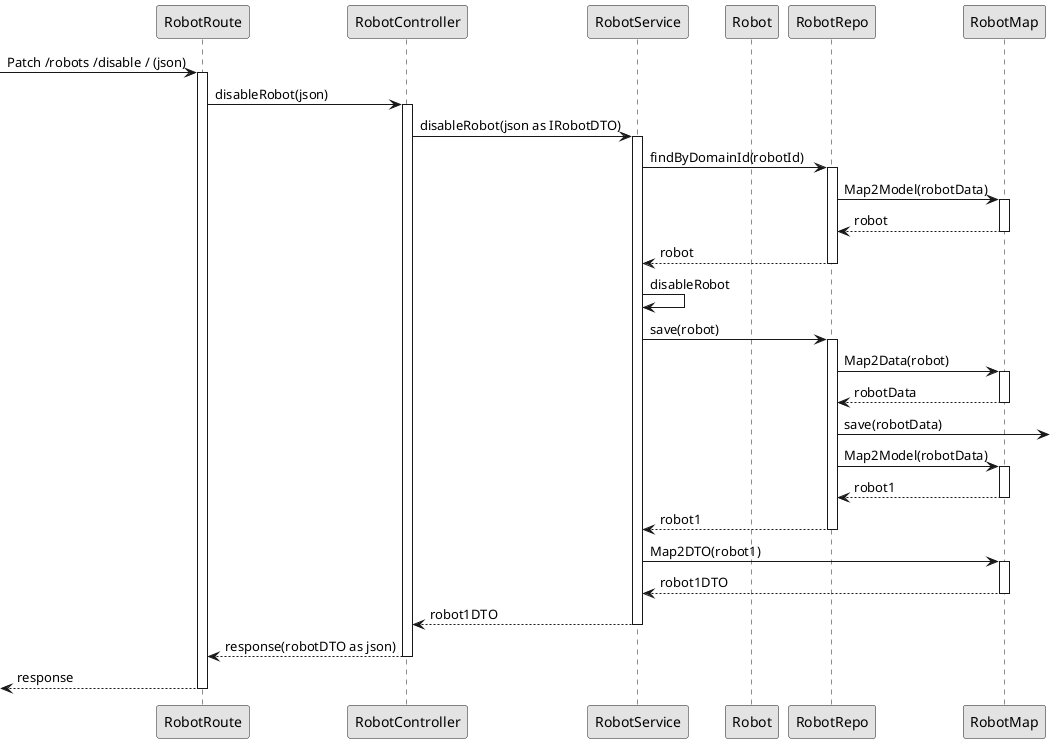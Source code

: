     @startuml
    'http://plantuml.com/skinparam.html
    skinparam monochrome true
    skinparam packageStyle rect
    skinparam shadowing false


    participant RobotRoute  as route
    participant RobotController as controller
    participant RobotService as service
    participant Robot as domain
    participant RobotRepo as repo
    participant RobotMap as mapper

    -> route: Patch /robots /disable / (json)
    activate route
    route -> controller: disableRobot(json)
    activate controller
        controller -> service: disableRobot(json as IRobotDTO)
        activate service
        service -> repo: findByDomainId(robotId)
        activate repo
        repo -> mapper: Map2Model(robotData)
        activate mapper
        mapper --> repo: robot
        deactivate
        repo --> service: robot
        deactivate
        service -> service: disableRobot
        service -> repo: save(robot)
        activate repo
        repo -> mapper: Map2Data(robot)
        activate mapper
        mapper --> repo: robotData
        deactivate
        repo -> : save(robotData)
        repo -> mapper: Map2Model(robotData)     
        activate mapper
        mapper --> repo: robot1
        deactivate
        repo --> service: robot1
        deactivate
        service -> mapper: Map2DTO(robot1)
        activate mapper
        mapper--> service: robot1DTO
        deactivate
        service --> controller: robot1DTO
        deactivate
        controller --> route: response(robotDTO as json)
        deactivate
        <-- route: response
        deactivate
        
    @enduml